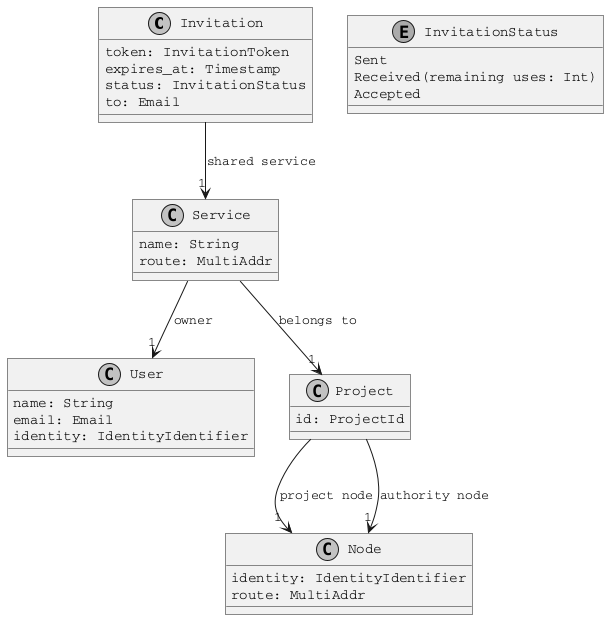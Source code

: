 @startuml
skinparam monochrome true
skinparam defaultFontName Courier
skinparam roundCorner 0
skinparam wrapWidth 400

class Invitation {
  token: InvitationToken
  expires_at: Timestamp
  status: InvitationStatus
  to: Email
}

Invitation --> "1" Service: shared service
Service --> "1" User: owner

class Project {
  id: ProjectId
}

class User {
  name: String
  email: Email
  identity: IdentityIdentifier
}

class Service {
  name: String
  route: MultiAddr
}

Service --> "1" Project: belongs to

class Node {
  identity: IdentityIdentifier
  route: MultiAddr
}

Project --> "1" Node: project node
Project --> "1" Node: authority node

enum InvitationStatus {
  Sent
  {field} Received(remaining uses: Int)
  Accepted
}

@enduml
